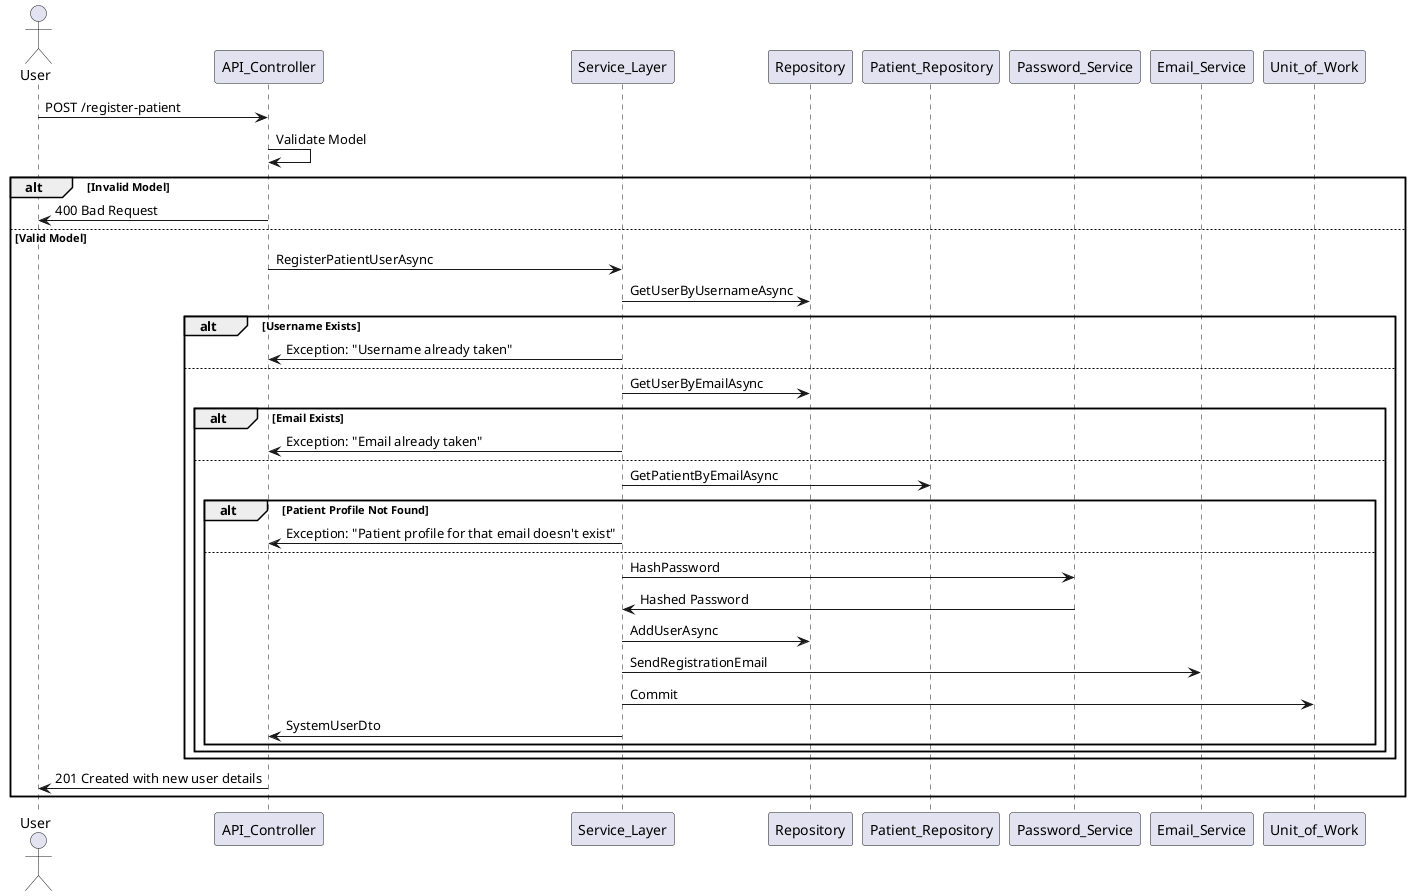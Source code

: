 
@startuml
actor User
participant API_Controller
participant Service_Layer
participant Repository
participant Patient_Repository
participant Password_Service
participant Email_Service
participant Unit_of_Work

User -> API_Controller: POST /register-patient
API_Controller -> API_Controller: Validate Model
alt Invalid Model
    API_Controller -> User: 400 Bad Request
else Valid Model
    API_Controller -> Service_Layer: RegisterPatientUserAsync
    Service_Layer -> Repository: GetUserByUsernameAsync
    alt Username Exists
        Service_Layer -> API_Controller: Exception: "Username already taken"
    else
        Service_Layer -> Repository: GetUserByEmailAsync
        alt Email Exists
            Service_Layer -> API_Controller: Exception: "Email already taken"
        else
            Service_Layer -> Patient_Repository: GetPatientByEmailAsync
            alt Patient Profile Not Found
                Service_Layer -> API_Controller: Exception: "Patient profile for that email doesn't exist"
            else
                Service_Layer -> Password_Service: HashPassword
                Password_Service -> Service_Layer: Hashed Password
                Service_Layer -> Repository: AddUserAsync
                Service_Layer -> Email_Service: SendRegistrationEmail
                Service_Layer -> Unit_of_Work: Commit
                Service_Layer -> API_Controller: SystemUserDto
            end
        end
    end
    API_Controller -> User: 201 Created with new user details
end
@enduml
